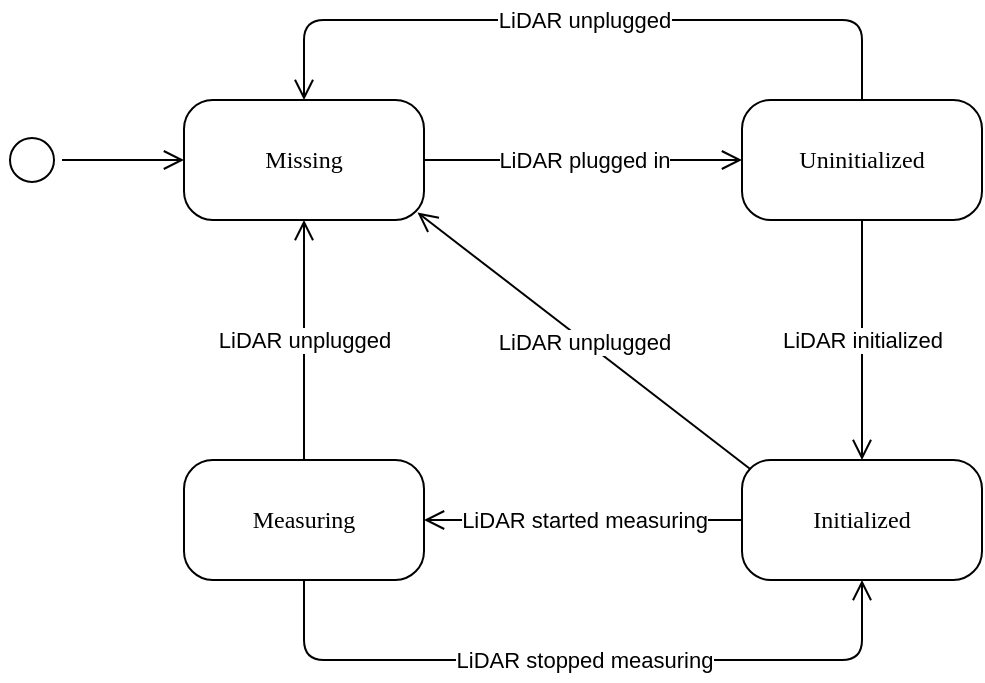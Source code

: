 <mxfile version="21.3.2" type="device">
  <diagram name="Page-1" id="58cdce13-f638-feb5-8d6f-7d28b1aa9fa0">
    <mxGraphModel dx="819" dy="411" grid="1" gridSize="10" guides="1" tooltips="1" connect="1" arrows="1" fold="1" page="1" pageScale="1" pageWidth="1100" pageHeight="850" background="none" math="0" shadow="0">
      <root>
        <mxCell id="0" />
        <mxCell id="1" parent="0" />
        <mxCell id="_GlD7jWUdG3damwN6tX9-3" style="edgeStyle=elbowEdgeStyle;html=1;labelBackgroundColor=none;endArrow=open;endSize=8;fontFamily=Verdana;fontSize=12;align=left;fontColor=default;" edge="1" parent="1" source="_GlD7jWUdG3damwN6tX9-4" target="_GlD7jWUdG3damwN6tX9-8">
          <mxGeometry relative="1" as="geometry" />
        </mxCell>
        <mxCell id="_GlD7jWUdG3damwN6tX9-21" value="&lt;div&gt;LiDAR plugged in&lt;/div&gt;" style="edgeLabel;html=1;align=center;verticalAlign=middle;resizable=0;points=[];labelBackgroundColor=default;" vertex="1" connectable="0" parent="_GlD7jWUdG3damwN6tX9-3">
          <mxGeometry relative="1" as="geometry">
            <mxPoint as="offset" />
          </mxGeometry>
        </mxCell>
        <mxCell id="_GlD7jWUdG3damwN6tX9-4" value="Missing" style="rounded=1;whiteSpace=wrap;html=1;arcSize=24;shadow=0;comic=0;labelBackgroundColor=none;fontFamily=Verdana;fontSize=12;align=center;glass=0;" vertex="1" parent="1">
          <mxGeometry x="311" y="320" width="120" height="60" as="geometry" />
        </mxCell>
        <mxCell id="_GlD7jWUdG3damwN6tX9-5" style="edgeStyle=elbowEdgeStyle;html=1;labelBackgroundColor=none;endArrow=open;endSize=8;fontFamily=Verdana;fontSize=12;align=left;fontColor=default;" edge="1" parent="1" source="_GlD7jWUdG3damwN6tX9-6" target="_GlD7jWUdG3damwN6tX9-4">
          <mxGeometry relative="1" as="geometry" />
        </mxCell>
        <mxCell id="_GlD7jWUdG3damwN6tX9-6" value="" style="ellipse;html=1;shape=startState;rounded=1;shadow=0;comic=0;labelBackgroundColor=none;fontFamily=Verdana;fontSize=12;align=center;direction=south;" vertex="1" parent="1">
          <mxGeometry x="220" y="335" width="30" height="30" as="geometry" />
        </mxCell>
        <mxCell id="_GlD7jWUdG3damwN6tX9-7" style="edgeStyle=elbowEdgeStyle;html=1;labelBackgroundColor=none;endArrow=open;endSize=8;fontFamily=Verdana;fontSize=12;align=left;fontColor=default;" edge="1" parent="1" source="_GlD7jWUdG3damwN6tX9-8" target="_GlD7jWUdG3damwN6tX9-10">
          <mxGeometry relative="1" as="geometry" />
        </mxCell>
        <mxCell id="_GlD7jWUdG3damwN6tX9-22" value="LiDAR initialized" style="edgeLabel;html=1;align=center;verticalAlign=middle;resizable=0;points=[];labelBackgroundColor=default;" vertex="1" connectable="0" parent="_GlD7jWUdG3damwN6tX9-7">
          <mxGeometry relative="1" as="geometry">
            <mxPoint as="offset" />
          </mxGeometry>
        </mxCell>
        <mxCell id="_GlD7jWUdG3damwN6tX9-13" style="edgeStyle=orthogonalEdgeStyle;rounded=1;orthogonalLoop=1;jettySize=auto;html=1;labelBackgroundColor=none;endArrow=open;fontSize=12;fontFamily=Verdana;align=left;endSize=8;exitX=0.5;exitY=0;exitDx=0;exitDy=0;entryX=0.5;entryY=0;entryDx=0;entryDy=0;fontColor=default;" edge="1" parent="1" source="_GlD7jWUdG3damwN6tX9-8" target="_GlD7jWUdG3damwN6tX9-4">
          <mxGeometry relative="1" as="geometry">
            <mxPoint x="370" y="320" as="targetPoint" />
            <Array as="points">
              <mxPoint x="650" y="280" />
              <mxPoint x="371" y="280" />
            </Array>
          </mxGeometry>
        </mxCell>
        <mxCell id="_GlD7jWUdG3damwN6tX9-20" value="&lt;div&gt;LiDAR unplugged&lt;/div&gt;" style="edgeLabel;html=1;align=center;verticalAlign=middle;resizable=0;points=[];labelBackgroundColor=default;" vertex="1" connectable="0" parent="_GlD7jWUdG3damwN6tX9-13">
          <mxGeometry relative="1" as="geometry">
            <mxPoint as="offset" />
          </mxGeometry>
        </mxCell>
        <mxCell id="_GlD7jWUdG3damwN6tX9-8" value="Uninitialized" style="rounded=1;whiteSpace=wrap;html=1;arcSize=24;shadow=0;comic=0;labelBackgroundColor=none;fontFamily=Verdana;fontSize=12;align=center;glass=0;" vertex="1" parent="1">
          <mxGeometry x="590" y="320" width="120" height="60" as="geometry" />
        </mxCell>
        <mxCell id="_GlD7jWUdG3damwN6tX9-9" style="edgeStyle=elbowEdgeStyle;html=1;labelBackgroundColor=none;endArrow=open;endSize=8;fontFamily=Verdana;fontSize=12;align=left;entryX=1;entryY=0.5;entryDx=0;entryDy=0;fontColor=default;" edge="1" parent="1" source="_GlD7jWUdG3damwN6tX9-10" target="_GlD7jWUdG3damwN6tX9-12">
          <mxGeometry relative="1" as="geometry">
            <mxPoint x="900" y="395" as="targetPoint" />
          </mxGeometry>
        </mxCell>
        <mxCell id="_GlD7jWUdG3damwN6tX9-25" value="&lt;div&gt;LiDAR started measuring&lt;/div&gt;" style="edgeLabel;html=1;align=center;verticalAlign=middle;resizable=0;points=[];labelBackgroundColor=#FFFFFF;" vertex="1" connectable="0" parent="_GlD7jWUdG3damwN6tX9-9">
          <mxGeometry relative="1" as="geometry">
            <mxPoint as="offset" />
          </mxGeometry>
        </mxCell>
        <mxCell id="_GlD7jWUdG3damwN6tX9-19" style="rounded=1;orthogonalLoop=1;jettySize=auto;html=1;exitX=0.034;exitY=0.075;exitDx=0;exitDy=0;entryX=0.973;entryY=0.938;entryDx=0;entryDy=0;labelBackgroundColor=none;endArrow=open;fontSize=12;fontFamily=Verdana;align=left;endSize=8;entryPerimeter=0;exitPerimeter=0;fontColor=default;" edge="1" parent="1" source="_GlD7jWUdG3damwN6tX9-10" target="_GlD7jWUdG3damwN6tX9-4">
          <mxGeometry relative="1" as="geometry" />
        </mxCell>
        <mxCell id="_GlD7jWUdG3damwN6tX9-23" value="&lt;div&gt;LiDAR unplugged&lt;/div&gt;" style="edgeLabel;html=1;align=center;verticalAlign=middle;resizable=0;points=[];labelBackgroundColor=default;" vertex="1" connectable="0" parent="_GlD7jWUdG3damwN6tX9-19">
          <mxGeometry relative="1" as="geometry">
            <mxPoint as="offset" />
          </mxGeometry>
        </mxCell>
        <mxCell id="_GlD7jWUdG3damwN6tX9-10" value="Initialized" style="rounded=1;whiteSpace=wrap;html=1;arcSize=24;shadow=0;comic=0;labelBackgroundColor=none;fontFamily=Verdana;fontSize=12;align=center;glass=0;" vertex="1" parent="1">
          <mxGeometry x="590" y="500" width="120" height="60" as="geometry" />
        </mxCell>
        <mxCell id="_GlD7jWUdG3damwN6tX9-18" style="edgeStyle=orthogonalEdgeStyle;rounded=1;orthogonalLoop=1;jettySize=auto;html=1;entryX=0.5;entryY=1;entryDx=0;entryDy=0;labelBackgroundColor=none;endArrow=open;fontSize=12;fontFamily=Verdana;align=left;endSize=8;fontColor=default;" edge="1" parent="1" source="_GlD7jWUdG3damwN6tX9-12" target="_GlD7jWUdG3damwN6tX9-4">
          <mxGeometry relative="1" as="geometry" />
        </mxCell>
        <mxCell id="_GlD7jWUdG3damwN6tX9-24" value="&lt;div&gt;LiDAR unplugged&lt;/div&gt;" style="edgeLabel;html=1;align=center;verticalAlign=middle;resizable=0;points=[];labelBackgroundColor=default;" vertex="1" connectable="0" parent="_GlD7jWUdG3damwN6tX9-18">
          <mxGeometry relative="1" as="geometry">
            <mxPoint as="offset" />
          </mxGeometry>
        </mxCell>
        <mxCell id="_GlD7jWUdG3damwN6tX9-26" style="edgeStyle=orthogonalEdgeStyle;rounded=1;orthogonalLoop=1;jettySize=auto;html=1;entryX=0.5;entryY=1;entryDx=0;entryDy=0;labelBackgroundColor=none;endArrow=open;fontSize=12;fontFamily=Verdana;align=left;endSize=8;fontColor=default;" edge="1" parent="1" source="_GlD7jWUdG3damwN6tX9-12" target="_GlD7jWUdG3damwN6tX9-10">
          <mxGeometry relative="1" as="geometry">
            <Array as="points">
              <mxPoint x="371" y="600" />
              <mxPoint x="650" y="600" />
            </Array>
          </mxGeometry>
        </mxCell>
        <mxCell id="_GlD7jWUdG3damwN6tX9-27" value="&lt;div&gt;LiDAR stopped measuring&lt;br&gt;&lt;/div&gt;" style="edgeLabel;html=1;align=center;verticalAlign=middle;resizable=0;points=[];labelBackgroundColor=default;" vertex="1" connectable="0" parent="_GlD7jWUdG3damwN6tX9-26">
          <mxGeometry relative="1" as="geometry">
            <mxPoint as="offset" />
          </mxGeometry>
        </mxCell>
        <mxCell id="_GlD7jWUdG3damwN6tX9-12" value="&lt;div&gt;Measuring&lt;/div&gt;" style="rounded=1;whiteSpace=wrap;html=1;arcSize=24;shadow=0;comic=0;labelBackgroundColor=none;fontFamily=Verdana;fontSize=12;align=center;glass=0;" vertex="1" parent="1">
          <mxGeometry x="311" y="500" width="120" height="60" as="geometry" />
        </mxCell>
      </root>
    </mxGraphModel>
  </diagram>
</mxfile>
